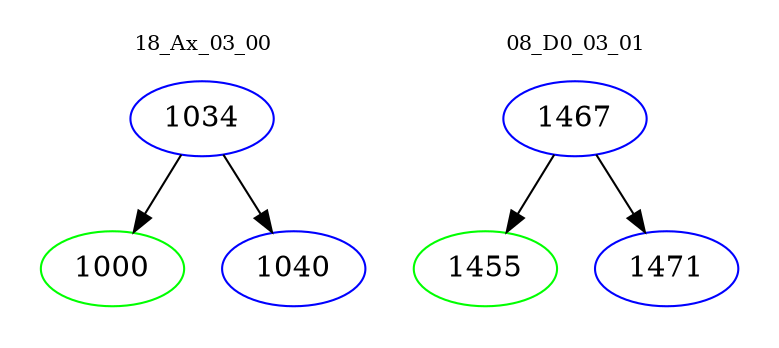 digraph{
subgraph cluster_0 {
color = white
label = "18_Ax_03_00";
fontsize=10;
T0_1034 [label="1034", color="blue"]
T0_1034 -> T0_1000 [color="black"]
T0_1000 [label="1000", color="green"]
T0_1034 -> T0_1040 [color="black"]
T0_1040 [label="1040", color="blue"]
}
subgraph cluster_1 {
color = white
label = "08_D0_03_01";
fontsize=10;
T1_1467 [label="1467", color="blue"]
T1_1467 -> T1_1455 [color="black"]
T1_1455 [label="1455", color="green"]
T1_1467 -> T1_1471 [color="black"]
T1_1471 [label="1471", color="blue"]
}
}
